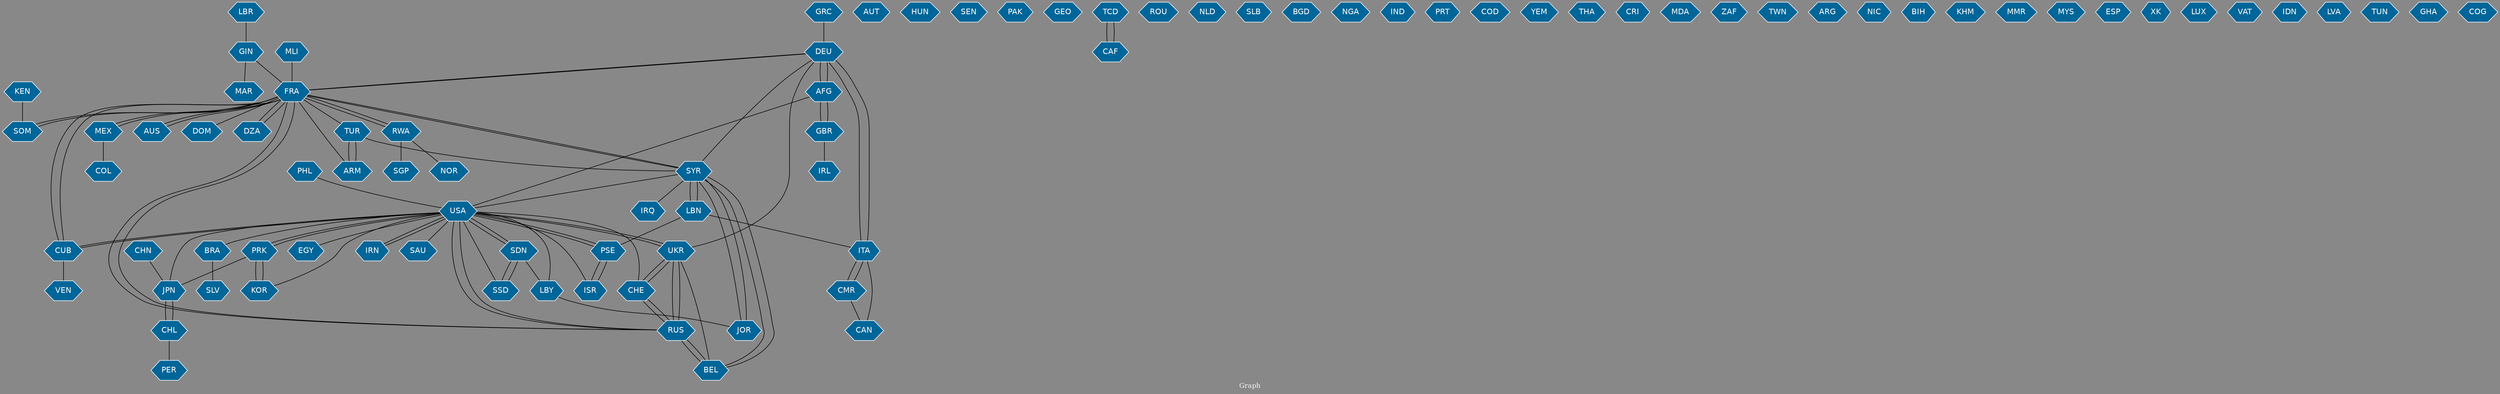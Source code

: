 // Countries together in item graph
graph {
	graph [bgcolor="#888888" fontcolor=white fontsize=12 label="Graph" outputorder=edgesfirst overlap=prism]
	node [color=white fillcolor="#006699" fontcolor=white fontname=Helvetica shape=hexagon style=filled]
	edge [arrowhead=open color=black fontcolor=white fontname=Courier fontsize=12]
		DEU [label=DEU]
		FRA [label=FRA]
		UKR [label=UKR]
		USA [label=USA]
		AUT [label=AUT]
		DZA [label=DZA]
		PRK [label=PRK]
		KOR [label=KOR]
		SYR [label=SYR]
		CMR [label=CMR]
		ITA [label=ITA]
		CAN [label=CAN]
		RUS [label=RUS]
		SDN [label=SDN]
		SSD [label=SSD]
		PSE [label=PSE]
		ISR [label=ISR]
		HUN [label=HUN]
		SEN [label=SEN]
		TUR [label=TUR]
		ARM [label=ARM]
		RWA [label=RWA]
		LBN [label=LBN]
		VEN [label=VEN]
		GBR [label=GBR]
		PAK [label=PAK]
		LBY [label=LBY]
		AFG [label=AFG]
		GEO [label=GEO]
		BRA [label=BRA]
		EGY [label=EGY]
		JPN [label=JPN]
		TCD [label=TCD]
		CAF [label=CAF]
		ROU [label=ROU]
		NLD [label=NLD]
		SLB [label=SLB]
		GRC [label=GRC]
		BEL [label=BEL]
		CHL [label=CHL]
		PHL [label=PHL]
		BGD [label=BGD]
		NGA [label=NGA]
		IND [label=IND]
		IRN [label=IRN]
		CHN [label=CHN]
		SOM [label=SOM]
		KEN [label=KEN]
		COL [label=COL]
		MEX [label=MEX]
		CUB [label=CUB]
		MLI [label=MLI]
		PRT [label=PRT]
		SGP [label=SGP]
		COD [label=COD]
		JOR [label=JOR]
		YEM [label=YEM]
		THA [label=THA]
		GIN [label=GIN]
		CRI [label=CRI]
		MDA [label=MDA]
		CHE [label=CHE]
		ZAF [label=ZAF]
		TWN [label=TWN]
		SLV [label=SLV]
		AUS [label=AUS]
		ARG [label=ARG]
		IRQ [label=IRQ]
		NIC [label=NIC]
		BIH [label=BIH]
		KHM [label=KHM]
		MMR [label=MMR]
		MYS [label=MYS]
		DOM [label=DOM]
		ESP [label=ESP]
		NOR [label=NOR]
		XK [label=XK]
		PER [label=PER]
		LBR [label=LBR]
		LUX [label=LUX]
		VAT [label=VAT]
		IRL [label=IRL]
		IDN [label=IDN]
		LVA [label=LVA]
		MAR [label=MAR]
		TUN [label=TUN]
		GHA [label=GHA]
		COG [label=COG]
		SAU [label=SAU]
			SOM -- FRA [weight=2]
			TUR -- SYR [weight=1]
			FRA -- AUS [weight=1]
			MLI -- FRA [weight=1]
			CHE -- RUS [weight=2]
			USA -- SAU [weight=1]
			ARM -- TUR [weight=3]
			SDN -- LBY [weight=1]
			AFG -- GBR [weight=2]
			SDN -- SSD [weight=8]
			AFG -- USA [weight=2]
			USA -- LBY [weight=1]
			AUS -- FRA [weight=1]
			CHE -- USA [weight=1]
			SYR -- LBN [weight=4]
			USA -- SSD [weight=2]
			ITA -- DEU [weight=1]
			JOR -- SYR [weight=1]
			CHL -- JPN [weight=2]
			PRK -- USA [weight=1]
			DEU -- SYR [weight=1]
			USA -- UKR [weight=10]
			USA -- IRN [weight=2]
			AFG -- DEU [weight=4]
			SYR -- BEL [weight=1]
			CHL -- PER [weight=1]
			KOR -- PRK [weight=1]
			LBN -- PSE [weight=1]
			DEU -- ITA [weight=1]
			GIN -- MAR [weight=1]
			DZA -- FRA [weight=3]
			RWA -- FRA [weight=9]
			RUS -- BEL [weight=1]
			GBR -- IRL [weight=2]
			CHN -- JPN [weight=1]
			CMR -- CAN [weight=2]
			UKR -- USA [weight=11]
			PSE -- USA [weight=2]
			PSE -- ISR [weight=9]
			LBN -- SYR [weight=2]
			FRA -- MEX [weight=2]
			SDN -- USA [weight=1]
			KEN -- SOM [weight=1]
			USA -- RUS [weight=7]
			FRA -- DEU [weight=1]
			USA -- KOR [weight=1]
			TUR -- ARM [weight=4]
			DEU -- AFG [weight=3]
			DEU -- FRA [weight=3]
			ISR -- PSE [weight=8]
			PHL -- USA [weight=1]
			CAF -- TCD [weight=1]
			SYR -- IRQ [weight=2]
			FRA -- DOM [weight=1]
			JPN -- CHL [weight=1]
			UKR -- CHE [weight=6]
			GBR -- AFG [weight=1]
			SYR -- JOR [weight=3]
			FRA -- DZA [weight=5]
			ITA -- CMR [weight=1]
			RWA -- NOR [weight=1]
			FRA -- SYR [weight=2]
			USA -- JPN [weight=2]
			ITA -- CAN [weight=2]
			LBN -- ITA [weight=1]
			SYR -- FRA [weight=1]
			RUS -- UKR [weight=31]
			RWA -- SGP [weight=2]
			FRA -- RUS [weight=2]
			IRN -- USA [weight=2]
			USA -- PSE [weight=1]
			FRA -- ARM [weight=1]
			LBR -- GIN [weight=1]
			FRA -- CUB [weight=2]
			CMR -- ITA [weight=1]
			USA -- BRA [weight=2]
			BEL -- UKR [weight=2]
			USA -- SDN [weight=1]
			CUB -- VEN [weight=1]
			USA -- PRK [weight=4]
			USA -- ISR [weight=1]
			SYR -- USA [weight=1]
			UKR -- DEU [weight=3]
			UKR -- RUS [weight=41]
			CUB -- FRA [weight=1]
			USA -- EGY [weight=2]
			RUS -- FRA [weight=1]
			MEX -- COL [weight=1]
			RUS -- CHE [weight=1]
			FRA -- TUR [weight=1]
			FRA -- SOM [weight=1]
			BEL -- SYR [weight=1]
			LBY -- JOR [weight=1]
			TCD -- CAF [weight=2]
			RUS -- USA [weight=7]
			CHE -- UKR [weight=1]
			USA -- CUB [weight=1]
			BEL -- RUS [weight=1]
			CUB -- USA [weight=3]
			GRC -- DEU [weight=1]
			PRK -- KOR [weight=3]
			PRK -- JPN [weight=1]
			FRA -- RWA [weight=5]
			SSD -- SDN [weight=4]
			BRA -- SLV [weight=2]
			MEX -- FRA [weight=5]
			GIN -- FRA [weight=1]
}